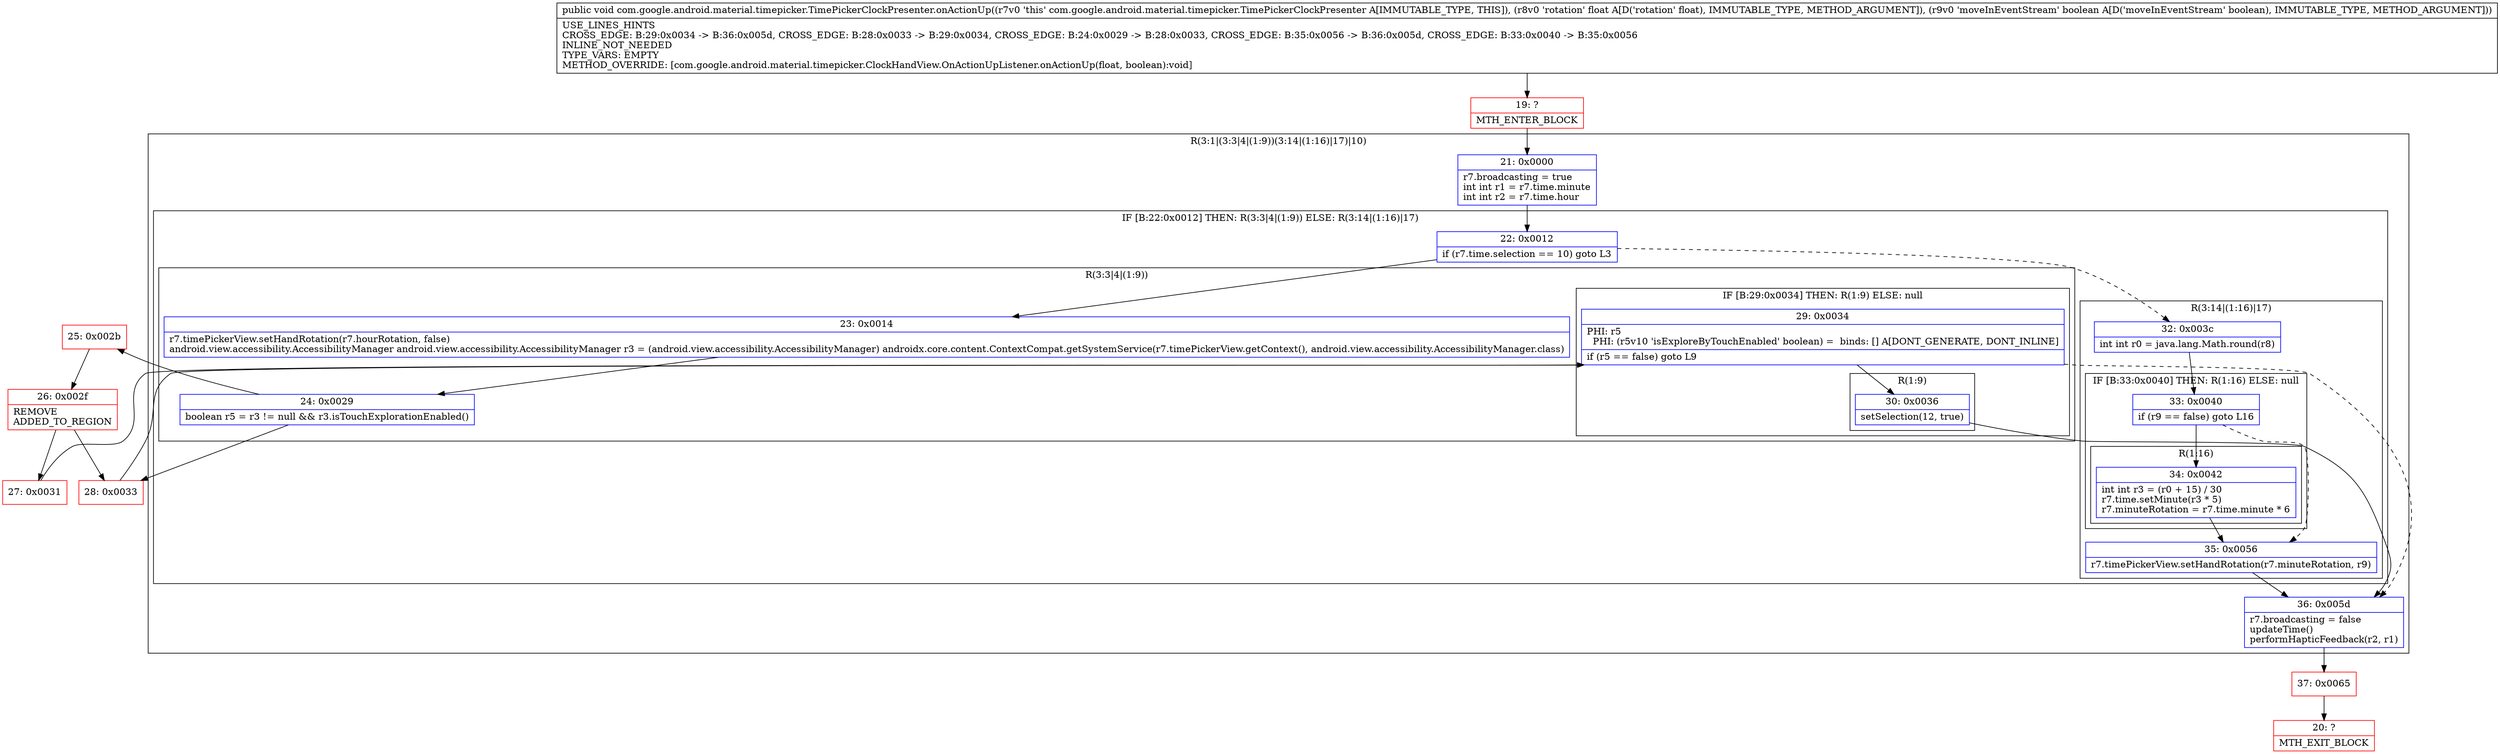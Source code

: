 digraph "CFG forcom.google.android.material.timepicker.TimePickerClockPresenter.onActionUp(FZ)V" {
subgraph cluster_Region_2065149888 {
label = "R(3:1|(3:3|4|(1:9))(3:14|(1:16)|17)|10)";
node [shape=record,color=blue];
Node_21 [shape=record,label="{21\:\ 0x0000|r7.broadcasting = true\lint int r1 = r7.time.minute\lint int r2 = r7.time.hour\l}"];
subgraph cluster_IfRegion_1927265664 {
label = "IF [B:22:0x0012] THEN: R(3:3|4|(1:9)) ELSE: R(3:14|(1:16)|17)";
node [shape=record,color=blue];
Node_22 [shape=record,label="{22\:\ 0x0012|if (r7.time.selection == 10) goto L3\l}"];
subgraph cluster_Region_470259823 {
label = "R(3:3|4|(1:9))";
node [shape=record,color=blue];
Node_23 [shape=record,label="{23\:\ 0x0014|r7.timePickerView.setHandRotation(r7.hourRotation, false)\landroid.view.accessibility.AccessibilityManager android.view.accessibility.AccessibilityManager r3 = (android.view.accessibility.AccessibilityManager) androidx.core.content.ContextCompat.getSystemService(r7.timePickerView.getContext(), android.view.accessibility.AccessibilityManager.class)\l}"];
Node_24 [shape=record,label="{24\:\ 0x0029|boolean r5 = r3 != null && r3.isTouchExplorationEnabled()\l}"];
subgraph cluster_IfRegion_1512594816 {
label = "IF [B:29:0x0034] THEN: R(1:9) ELSE: null";
node [shape=record,color=blue];
Node_29 [shape=record,label="{29\:\ 0x0034|PHI: r5 \l  PHI: (r5v10 'isExploreByTouchEnabled' boolean) =  binds: [] A[DONT_GENERATE, DONT_INLINE]\l|if (r5 == false) goto L9\l}"];
subgraph cluster_Region_1633158002 {
label = "R(1:9)";
node [shape=record,color=blue];
Node_30 [shape=record,label="{30\:\ 0x0036|setSelection(12, true)\l}"];
}
}
}
subgraph cluster_Region_487192346 {
label = "R(3:14|(1:16)|17)";
node [shape=record,color=blue];
Node_32 [shape=record,label="{32\:\ 0x003c|int int r0 = java.lang.Math.round(r8)\l}"];
subgraph cluster_IfRegion_1206217979 {
label = "IF [B:33:0x0040] THEN: R(1:16) ELSE: null";
node [shape=record,color=blue];
Node_33 [shape=record,label="{33\:\ 0x0040|if (r9 == false) goto L16\l}"];
subgraph cluster_Region_870224851 {
label = "R(1:16)";
node [shape=record,color=blue];
Node_34 [shape=record,label="{34\:\ 0x0042|int int r3 = (r0 + 15) \/ 30\lr7.time.setMinute(r3 * 5)\lr7.minuteRotation = r7.time.minute * 6\l}"];
}
}
Node_35 [shape=record,label="{35\:\ 0x0056|r7.timePickerView.setHandRotation(r7.minuteRotation, r9)\l}"];
}
}
Node_36 [shape=record,label="{36\:\ 0x005d|r7.broadcasting = false\lupdateTime()\lperformHapticFeedback(r2, r1)\l}"];
}
Node_19 [shape=record,color=red,label="{19\:\ ?|MTH_ENTER_BLOCK\l}"];
Node_25 [shape=record,color=red,label="{25\:\ 0x002b}"];
Node_26 [shape=record,color=red,label="{26\:\ 0x002f|REMOVE\lADDED_TO_REGION\l}"];
Node_27 [shape=record,color=red,label="{27\:\ 0x0031}"];
Node_37 [shape=record,color=red,label="{37\:\ 0x0065}"];
Node_20 [shape=record,color=red,label="{20\:\ ?|MTH_EXIT_BLOCK\l}"];
Node_28 [shape=record,color=red,label="{28\:\ 0x0033}"];
MethodNode[shape=record,label="{public void com.google.android.material.timepicker.TimePickerClockPresenter.onActionUp((r7v0 'this' com.google.android.material.timepicker.TimePickerClockPresenter A[IMMUTABLE_TYPE, THIS]), (r8v0 'rotation' float A[D('rotation' float), IMMUTABLE_TYPE, METHOD_ARGUMENT]), (r9v0 'moveInEventStream' boolean A[D('moveInEventStream' boolean), IMMUTABLE_TYPE, METHOD_ARGUMENT]))  | USE_LINES_HINTS\lCROSS_EDGE: B:29:0x0034 \-\> B:36:0x005d, CROSS_EDGE: B:28:0x0033 \-\> B:29:0x0034, CROSS_EDGE: B:24:0x0029 \-\> B:28:0x0033, CROSS_EDGE: B:35:0x0056 \-\> B:36:0x005d, CROSS_EDGE: B:33:0x0040 \-\> B:35:0x0056\lINLINE_NOT_NEEDED\lTYPE_VARS: EMPTY\lMETHOD_OVERRIDE: [com.google.android.material.timepicker.ClockHandView.OnActionUpListener.onActionUp(float, boolean):void]\l}"];
MethodNode -> Node_19;Node_21 -> Node_22;
Node_22 -> Node_23;
Node_22 -> Node_32[style=dashed];
Node_23 -> Node_24;
Node_24 -> Node_25;
Node_24 -> Node_28;
Node_29 -> Node_30;
Node_29 -> Node_36[style=dashed];
Node_30 -> Node_36;
Node_32 -> Node_33;
Node_33 -> Node_34;
Node_33 -> Node_35[style=dashed];
Node_34 -> Node_35;
Node_35 -> Node_36;
Node_36 -> Node_37;
Node_19 -> Node_21;
Node_25 -> Node_26;
Node_26 -> Node_27;
Node_26 -> Node_28;
Node_27 -> Node_29;
Node_37 -> Node_20;
Node_28 -> Node_29;
}

